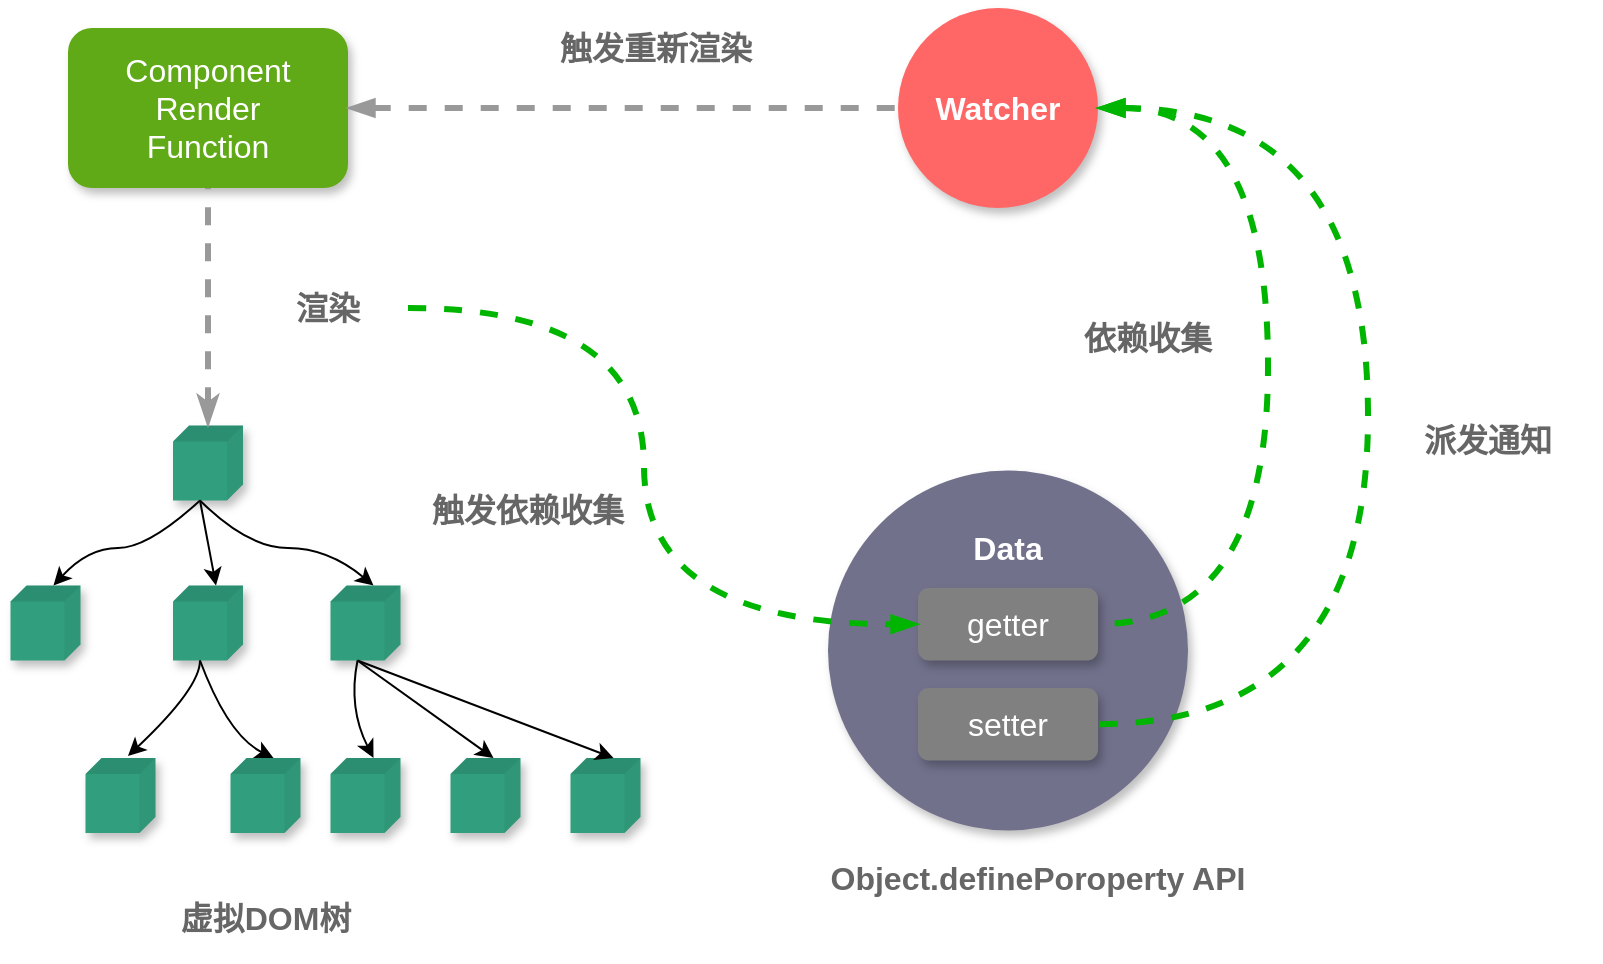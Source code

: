 <mxfile version="13.9.9" type="device"><diagram id="C5RBs43oDa-KdzZeNtuy" name="Page-1"><mxGraphModel dx="1426" dy="905" grid="1" gridSize="10" guides="1" tooltips="1" connect="1" arrows="1" fold="1" page="1" pageScale="1" pageWidth="827" pageHeight="1169" math="0" shadow="0"><root><mxCell id="WIyWlLk6GJQsqaUBKTNV-0"/><mxCell id="WIyWlLk6GJQsqaUBKTNV-1" parent="WIyWlLk6GJQsqaUBKTNV-0"/><mxCell id="9x2V_cYWhRWOrwCPMF5i-0" value="&lt;span style=&quot;font-size: 16px&quot;&gt;Component&lt;br&gt;Render&lt;br&gt;Function&lt;br&gt;&lt;/span&gt;" style="rounded=1;whiteSpace=wrap;html=1;glass=0;shadow=1;fillColor=#60a917;fontColor=#ffffff;strokeColor=none;" vertex="1" parent="WIyWlLk6GJQsqaUBKTNV-1"><mxGeometry x="70" y="80" width="140" height="80" as="geometry"/></mxCell><mxCell id="9x2V_cYWhRWOrwCPMF5i-2" value="" style="shape=cube;whiteSpace=wrap;html=1;boundedLbl=1;backgroundOutline=1;darkOpacity=0.05;darkOpacity2=0.1;rotation=90;size=8;shadow=1;sketch=0;fillColor=#319E7D;strokeColor=none;" vertex="1" parent="WIyWlLk6GJQsqaUBKTNV-1"><mxGeometry x="40" y="360" width="37.5" height="35" as="geometry"/></mxCell><mxCell id="9x2V_cYWhRWOrwCPMF5i-5" value="" style="shape=cube;whiteSpace=wrap;html=1;boundedLbl=1;backgroundOutline=1;darkOpacity=0.05;darkOpacity2=0.1;rotation=90;size=8;shadow=1;sketch=0;fillColor=#319E7D;strokeColor=none;" vertex="1" parent="WIyWlLk6GJQsqaUBKTNV-1"><mxGeometry x="121.25" y="280" width="37.5" height="35" as="geometry"/></mxCell><mxCell id="9x2V_cYWhRWOrwCPMF5i-6" value="" style="shape=cube;whiteSpace=wrap;html=1;boundedLbl=1;backgroundOutline=1;darkOpacity=0.05;darkOpacity2=0.1;rotation=90;size=8;shadow=1;sketch=0;fillColor=#319E7D;strokeColor=none;" vertex="1" parent="WIyWlLk6GJQsqaUBKTNV-1"><mxGeometry x="121.25" y="360" width="37.5" height="35" as="geometry"/></mxCell><mxCell id="9x2V_cYWhRWOrwCPMF5i-7" value="" style="shape=cube;whiteSpace=wrap;html=1;boundedLbl=1;backgroundOutline=1;darkOpacity=0.05;darkOpacity2=0.1;rotation=90;size=8;shadow=1;sketch=0;fillColor=#319E7D;strokeColor=none;" vertex="1" parent="WIyWlLk6GJQsqaUBKTNV-1"><mxGeometry x="200" y="360" width="37.5" height="35" as="geometry"/></mxCell><mxCell id="9x2V_cYWhRWOrwCPMF5i-8" value="" style="shape=cube;whiteSpace=wrap;html=1;boundedLbl=1;backgroundOutline=1;darkOpacity=0.05;darkOpacity2=0.1;rotation=90;size=8;shadow=1;sketch=0;fillColor=#319E7D;strokeColor=none;" vertex="1" parent="WIyWlLk6GJQsqaUBKTNV-1"><mxGeometry x="77.5" y="446.25" width="37.5" height="35" as="geometry"/></mxCell><mxCell id="9x2V_cYWhRWOrwCPMF5i-9" value="" style="shape=cube;whiteSpace=wrap;html=1;boundedLbl=1;backgroundOutline=1;darkOpacity=0.05;darkOpacity2=0.1;rotation=90;size=8;shadow=1;sketch=0;fillColor=#319E7D;strokeColor=none;" vertex="1" parent="WIyWlLk6GJQsqaUBKTNV-1"><mxGeometry x="150" y="446.25" width="37.5" height="35" as="geometry"/></mxCell><mxCell id="9x2V_cYWhRWOrwCPMF5i-10" value="" style="shape=cube;whiteSpace=wrap;html=1;boundedLbl=1;backgroundOutline=1;darkOpacity=0.05;darkOpacity2=0.1;rotation=90;size=8;shadow=1;sketch=0;fillColor=#319E7D;strokeColor=none;" vertex="1" parent="WIyWlLk6GJQsqaUBKTNV-1"><mxGeometry x="200" y="446.25" width="37.5" height="35" as="geometry"/></mxCell><mxCell id="9x2V_cYWhRWOrwCPMF5i-11" value="" style="shape=cube;whiteSpace=wrap;html=1;boundedLbl=1;backgroundOutline=1;darkOpacity=0.05;darkOpacity2=0.1;rotation=90;size=8;shadow=1;sketch=0;fillColor=#319E7D;strokeColor=none;" vertex="1" parent="WIyWlLk6GJQsqaUBKTNV-1"><mxGeometry x="260" y="446.25" width="37.5" height="35" as="geometry"/></mxCell><mxCell id="9x2V_cYWhRWOrwCPMF5i-12" value="" style="shape=cube;whiteSpace=wrap;html=1;boundedLbl=1;backgroundOutline=1;darkOpacity=0.05;darkOpacity2=0.1;rotation=90;size=8;shadow=1;sketch=0;fillColor=#319E7D;strokeColor=none;" vertex="1" parent="WIyWlLk6GJQsqaUBKTNV-1"><mxGeometry x="320" y="446.25" width="37.5" height="35" as="geometry"/></mxCell><mxCell id="9x2V_cYWhRWOrwCPMF5i-17" value="" style="curved=1;endArrow=classic;html=1;entryX=0;entryY=0;entryDx=0;entryDy=13.5;entryPerimeter=0;exitX=0;exitY=0;exitDx=37.5;exitDy=21.5;exitPerimeter=0;" edge="1" parent="WIyWlLk6GJQsqaUBKTNV-1" source="9x2V_cYWhRWOrwCPMF5i-5" target="9x2V_cYWhRWOrwCPMF5i-2"><mxGeometry width="50" height="50" relative="1" as="geometry"><mxPoint x="50" y="340" as="sourcePoint"/><mxPoint x="100" y="290" as="targetPoint"/><Array as="points"><mxPoint x="110" y="340"/><mxPoint x="80" y="340"/></Array></mxGeometry></mxCell><mxCell id="9x2V_cYWhRWOrwCPMF5i-18" value="" style="curved=1;endArrow=classic;html=1;exitX=0;exitY=0;exitDx=37.5;exitDy=21.5;exitPerimeter=0;entryX=0;entryY=0;entryDx=0;entryDy=13.5;entryPerimeter=0;" edge="1" parent="WIyWlLk6GJQsqaUBKTNV-1" source="9x2V_cYWhRWOrwCPMF5i-5" target="9x2V_cYWhRWOrwCPMF5i-6"><mxGeometry width="50" height="50" relative="1" as="geometry"><mxPoint x="210" y="430" as="sourcePoint"/><mxPoint x="260" y="380" as="targetPoint"/><Array as="points"/></mxGeometry></mxCell><mxCell id="9x2V_cYWhRWOrwCPMF5i-19" value="" style="curved=1;endArrow=classic;html=1;exitX=0;exitY=0;exitDx=37.5;exitDy=21.5;exitPerimeter=0;entryX=0;entryY=0;entryDx=0;entryDy=13.5;entryPerimeter=0;" edge="1" parent="WIyWlLk6GJQsqaUBKTNV-1" source="9x2V_cYWhRWOrwCPMF5i-5" target="9x2V_cYWhRWOrwCPMF5i-7"><mxGeometry width="50" height="50" relative="1" as="geometry"><mxPoint x="210" y="430" as="sourcePoint"/><mxPoint x="260" y="380" as="targetPoint"/><Array as="points"><mxPoint x="160" y="340"/><mxPoint x="200" y="340"/></Array></mxGeometry></mxCell><mxCell id="9x2V_cYWhRWOrwCPMF5i-21" value="" style="curved=1;endArrow=classic;html=1;exitX=0;exitY=0;exitDx=37.5;exitDy=21.5;exitPerimeter=0;" edge="1" parent="WIyWlLk6GJQsqaUBKTNV-1" source="9x2V_cYWhRWOrwCPMF5i-6"><mxGeometry width="50" height="50" relative="1" as="geometry"><mxPoint x="140" y="420" as="sourcePoint"/><mxPoint x="100" y="444" as="targetPoint"/><Array as="points"><mxPoint x="136" y="410"/></Array></mxGeometry></mxCell><mxCell id="9x2V_cYWhRWOrwCPMF5i-22" value="" style="curved=1;endArrow=classic;html=1;exitX=0;exitY=0;exitDx=37.5;exitDy=21.5;exitPerimeter=0;entryX=0;entryY=0;entryDx=0;entryDy=13.5;entryPerimeter=0;" edge="1" parent="WIyWlLk6GJQsqaUBKTNV-1" source="9x2V_cYWhRWOrwCPMF5i-7" target="9x2V_cYWhRWOrwCPMF5i-10"><mxGeometry width="50" height="50" relative="1" as="geometry"><mxPoint x="210" y="420" as="sourcePoint"/><mxPoint x="174" y="467.75" as="targetPoint"/><Array as="points"><mxPoint x="210" y="420"/></Array></mxGeometry></mxCell><mxCell id="9x2V_cYWhRWOrwCPMF5i-23" value="" style="curved=1;endArrow=classic;html=1;exitX=0;exitY=0;exitDx=37.5;exitDy=21.5;exitPerimeter=0;entryX=0;entryY=0;entryDx=0;entryDy=13.5;entryPerimeter=0;" edge="1" parent="WIyWlLk6GJQsqaUBKTNV-1" source="9x2V_cYWhRWOrwCPMF5i-7" target="9x2V_cYWhRWOrwCPMF5i-11"><mxGeometry width="50" height="50" relative="1" as="geometry"><mxPoint x="300" y="410" as="sourcePoint"/><mxPoint x="264" y="457.75" as="targetPoint"/><Array as="points"/></mxGeometry></mxCell><mxCell id="9x2V_cYWhRWOrwCPMF5i-24" value="" style="curved=1;endArrow=classic;html=1;exitX=0;exitY=0;exitDx=37.5;exitDy=21.5;exitPerimeter=0;entryX=0;entryY=0;entryDx=0;entryDy=13.5;entryPerimeter=0;" edge="1" parent="WIyWlLk6GJQsqaUBKTNV-1" source="9x2V_cYWhRWOrwCPMF5i-7" target="9x2V_cYWhRWOrwCPMF5i-12"><mxGeometry width="50" height="50" relative="1" as="geometry"><mxPoint x="330" y="400" as="sourcePoint"/><mxPoint x="294" y="447.75" as="targetPoint"/><Array as="points"/></mxGeometry></mxCell><mxCell id="9x2V_cYWhRWOrwCPMF5i-25" value="" style="curved=1;endArrow=classic;html=1;exitX=0;exitY=0;exitDx=37.5;exitDy=21.5;exitPerimeter=0;entryX=0;entryY=0;entryDx=0;entryDy=13.5;entryPerimeter=0;" edge="1" parent="WIyWlLk6GJQsqaUBKTNV-1" source="9x2V_cYWhRWOrwCPMF5i-6" target="9x2V_cYWhRWOrwCPMF5i-9"><mxGeometry width="50" height="50" relative="1" as="geometry"><mxPoint x="150" y="420" as="sourcePoint"/><mxPoint x="114" y="467.75" as="targetPoint"/><Array as="points"><mxPoint x="150" y="433.75"/></Array></mxGeometry></mxCell><mxCell id="9x2V_cYWhRWOrwCPMF5i-26" value="&lt;font color=&quot;#ffffff&quot; style=&quot;font-size: 16px&quot;&gt;&lt;b&gt;Watcher&lt;/b&gt;&lt;/font&gt;" style="ellipse;whiteSpace=wrap;html=1;aspect=fixed;shadow=1;sketch=0;fillColor=#FF6666;strokeColor=none;" vertex="1" parent="WIyWlLk6GJQsqaUBKTNV-1"><mxGeometry x="485" y="70" width="100" height="100" as="geometry"/></mxCell><mxCell id="9x2V_cYWhRWOrwCPMF5i-27" value="" style="ellipse;whiteSpace=wrap;html=1;aspect=fixed;shadow=1;glass=0;sketch=0;fillColor=#71718C;strokeColor=none;" vertex="1" parent="WIyWlLk6GJQsqaUBKTNV-1"><mxGeometry x="450" y="301.25" width="180" height="180" as="geometry"/></mxCell><mxCell id="9x2V_cYWhRWOrwCPMF5i-29" value="&lt;font color=&quot;#ffffff&quot; style=&quot;font-size: 16px&quot;&gt;setter&lt;/font&gt;" style="rounded=1;whiteSpace=wrap;html=1;shadow=1;glass=0;sketch=0;fillColor=#808080;strokeColor=none;" vertex="1" parent="WIyWlLk6GJQsqaUBKTNV-1"><mxGeometry x="495" y="410" width="90" height="36.25" as="geometry"/></mxCell><mxCell id="9x2V_cYWhRWOrwCPMF5i-30" value="&lt;font color=&quot;#ffffff&quot; style=&quot;font-size: 16px&quot;&gt;getter&lt;/font&gt;" style="rounded=1;whiteSpace=wrap;html=1;shadow=1;glass=0;sketch=0;fillColor=#808080;strokeColor=none;" vertex="1" parent="WIyWlLk6GJQsqaUBKTNV-1"><mxGeometry x="495" y="360" width="90" height="36.25" as="geometry"/></mxCell><mxCell id="9x2V_cYWhRWOrwCPMF5i-32" value="&lt;font color=&quot;#ffffff&quot; size=&quot;1&quot;&gt;&lt;b style=&quot;font-size: 16px&quot;&gt;Data&lt;/b&gt;&lt;/font&gt;" style="text;html=1;strokeColor=none;fillColor=none;align=center;verticalAlign=middle;whiteSpace=wrap;rounded=0;shadow=1;glass=0;sketch=0;" vertex="1" parent="WIyWlLk6GJQsqaUBKTNV-1"><mxGeometry x="520" y="330" width="40" height="20" as="geometry"/></mxCell><mxCell id="9x2V_cYWhRWOrwCPMF5i-35" value="" style="endArrow=none;dashed=1;html=1;entryX=0.5;entryY=1;entryDx=0;entryDy=0;strokeWidth=3;strokeColor=#999999;startArrow=classicThin;startFill=1;" edge="1" parent="WIyWlLk6GJQsqaUBKTNV-1" source="9x2V_cYWhRWOrwCPMF5i-5" target="9x2V_cYWhRWOrwCPMF5i-0"><mxGeometry width="50" height="50" relative="1" as="geometry"><mxPoint x="210" y="310" as="sourcePoint"/><mxPoint x="260" y="260" as="targetPoint"/></mxGeometry></mxCell><mxCell id="9x2V_cYWhRWOrwCPMF5i-36" value="&lt;font color=&quot;#666666&quot;&gt;&lt;span style=&quot;font-size: 16px&quot;&gt;&lt;b&gt;渲染&lt;/b&gt;&lt;/span&gt;&lt;/font&gt;" style="text;html=1;strokeColor=none;fillColor=none;align=center;verticalAlign=middle;whiteSpace=wrap;rounded=0;shadow=1;glass=0;sketch=0;" vertex="1" parent="WIyWlLk6GJQsqaUBKTNV-1"><mxGeometry x="180" y="210" width="40" height="20" as="geometry"/></mxCell><mxCell id="9x2V_cYWhRWOrwCPMF5i-37" value="" style="endArrow=none;dashed=1;html=1;strokeColor=#999999;strokeWidth=3;entryX=0;entryY=0.5;entryDx=0;entryDy=0;exitX=1;exitY=0.5;exitDx=0;exitDy=0;startArrow=blockThin;startFill=1;" edge="1" parent="WIyWlLk6GJQsqaUBKTNV-1" source="9x2V_cYWhRWOrwCPMF5i-0" target="9x2V_cYWhRWOrwCPMF5i-26"><mxGeometry width="50" height="50" relative="1" as="geometry"><mxPoint x="210" y="310" as="sourcePoint"/><mxPoint x="260" y="260" as="targetPoint"/></mxGeometry></mxCell><mxCell id="9x2V_cYWhRWOrwCPMF5i-38" value="" style="endArrow=blockThin;dashed=1;html=1;strokeWidth=3;entryX=0;entryY=0.5;entryDx=0;entryDy=0;edgeStyle=orthogonalEdgeStyle;curved=1;strokeColor=#00B500;startArrow=none;startFill=0;endFill=1;" edge="1" parent="WIyWlLk6GJQsqaUBKTNV-1" target="9x2V_cYWhRWOrwCPMF5i-30"><mxGeometry width="50" height="50" relative="1" as="geometry"><mxPoint x="240" y="220" as="sourcePoint"/><mxPoint x="260" y="260" as="targetPoint"/><Array as="points"><mxPoint x="358" y="220"/><mxPoint x="358" y="378"/></Array></mxGeometry></mxCell><mxCell id="9x2V_cYWhRWOrwCPMF5i-39" value="" style="endArrow=none;dashed=1;html=1;strokeWidth=3;entryX=1;entryY=0.5;entryDx=0;entryDy=0;exitX=1;exitY=0.5;exitDx=0;exitDy=0;edgeStyle=orthogonalEdgeStyle;curved=1;startArrow=blockThin;startFill=1;fillColor=#60a917;strokeColor=#00B500;" edge="1" parent="WIyWlLk6GJQsqaUBKTNV-1" source="9x2V_cYWhRWOrwCPMF5i-26" target="9x2V_cYWhRWOrwCPMF5i-30"><mxGeometry width="50" height="50" relative="1" as="geometry"><mxPoint x="210" y="310" as="sourcePoint"/><mxPoint x="260" y="260" as="targetPoint"/><Array as="points"><mxPoint x="670" y="120"/><mxPoint x="670" y="378"/></Array></mxGeometry></mxCell><mxCell id="9x2V_cYWhRWOrwCPMF5i-40" value="" style="endArrow=none;dashed=1;html=1;strokeWidth=3;entryX=1;entryY=0.5;entryDx=0;entryDy=0;exitX=1;exitY=0.5;exitDx=0;exitDy=0;edgeStyle=orthogonalEdgeStyle;elbow=vertical;curved=1;startArrow=blockThin;startFill=1;strokeColor=#00B500;" edge="1" parent="WIyWlLk6GJQsqaUBKTNV-1" source="9x2V_cYWhRWOrwCPMF5i-26" target="9x2V_cYWhRWOrwCPMF5i-29"><mxGeometry width="50" height="50" relative="1" as="geometry"><mxPoint x="210" y="310" as="sourcePoint"/><mxPoint x="260" y="260" as="targetPoint"/><Array as="points"><mxPoint x="720" y="120"/><mxPoint x="720" y="428"/></Array></mxGeometry></mxCell><mxCell id="9x2V_cYWhRWOrwCPMF5i-41" value="&lt;font style=&quot;font-size: 16px&quot; color=&quot;#666666&quot;&gt;&lt;b&gt;Object.definePoroperty API&lt;/b&gt;&lt;/font&gt;" style="text;html=1;strokeColor=none;fillColor=none;align=center;verticalAlign=middle;whiteSpace=wrap;rounded=0;shadow=1;glass=0;sketch=0;" vertex="1" parent="WIyWlLk6GJQsqaUBKTNV-1"><mxGeometry x="430" y="490" width="250" height="30" as="geometry"/></mxCell><mxCell id="9x2V_cYWhRWOrwCPMF5i-42" value="&lt;font color=&quot;#666666&quot;&gt;&lt;span style=&quot;font-size: 16px&quot;&gt;&lt;b&gt;虚拟DOM树&lt;/b&gt;&lt;/span&gt;&lt;/font&gt;" style="text;html=1;strokeColor=none;fillColor=none;align=center;verticalAlign=middle;whiteSpace=wrap;rounded=0;shadow=1;glass=0;sketch=0;" vertex="1" parent="WIyWlLk6GJQsqaUBKTNV-1"><mxGeometry x="43.75" y="510" width="250" height="30" as="geometry"/></mxCell><mxCell id="9x2V_cYWhRWOrwCPMF5i-43" value="&lt;font style=&quot;font-size: 16px&quot; color=&quot;#666666&quot;&gt;&lt;b&gt;依赖收集&lt;/b&gt;&lt;/font&gt;" style="text;html=1;strokeColor=none;fillColor=none;align=center;verticalAlign=middle;whiteSpace=wrap;rounded=0;shadow=1;glass=0;sketch=0;" vertex="1" parent="WIyWlLk6GJQsqaUBKTNV-1"><mxGeometry x="560" y="220" width="100" height="30" as="geometry"/></mxCell><mxCell id="9x2V_cYWhRWOrwCPMF5i-44" value="&lt;font color=&quot;#666666&quot;&gt;&lt;span style=&quot;font-size: 16px&quot;&gt;&lt;b&gt;派发通知&lt;/b&gt;&lt;/span&gt;&lt;/font&gt;" style="text;html=1;strokeColor=none;fillColor=none;align=center;verticalAlign=middle;whiteSpace=wrap;rounded=0;shadow=1;glass=0;sketch=0;" vertex="1" parent="WIyWlLk6GJQsqaUBKTNV-1"><mxGeometry x="730" y="271.25" width="100" height="30" as="geometry"/></mxCell><mxCell id="9x2V_cYWhRWOrwCPMF5i-45" value="&lt;font style=&quot;font-size: 16px&quot; color=&quot;#666666&quot;&gt;&lt;b&gt;触发重新渲染&lt;/b&gt;&lt;/font&gt;" style="text;html=1;strokeColor=none;fillColor=none;align=center;verticalAlign=middle;whiteSpace=wrap;rounded=0;shadow=1;glass=0;sketch=0;" vertex="1" parent="WIyWlLk6GJQsqaUBKTNV-1"><mxGeometry x="314" y="70" width="100" height="40" as="geometry"/></mxCell><mxCell id="9x2V_cYWhRWOrwCPMF5i-46" value="&lt;font color=&quot;#666666&quot;&gt;&lt;span style=&quot;font-size: 16px&quot;&gt;&lt;b&gt;触发依赖收集&lt;/b&gt;&lt;/span&gt;&lt;/font&gt;" style="text;html=1;strokeColor=none;fillColor=none;align=center;verticalAlign=middle;whiteSpace=wrap;rounded=0;shadow=1;glass=0;sketch=0;" vertex="1" parent="WIyWlLk6GJQsqaUBKTNV-1"><mxGeometry x="250" y="301.25" width="100" height="40" as="geometry"/></mxCell></root></mxGraphModel></diagram></mxfile>